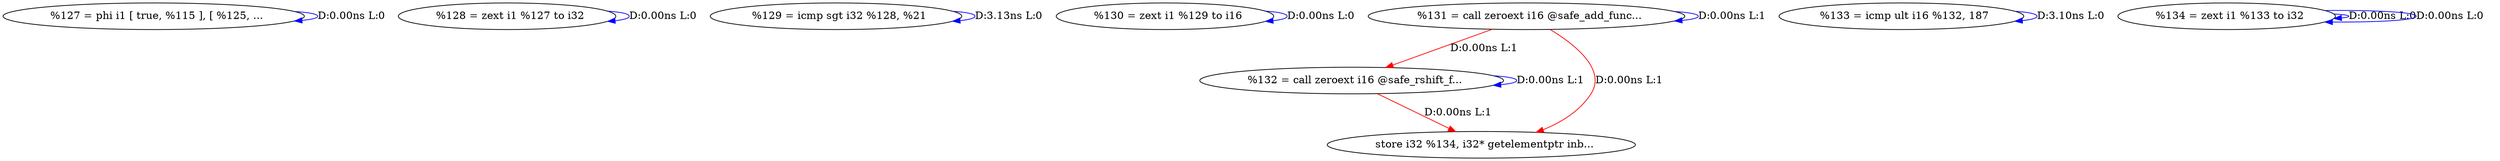 digraph {
Node0x409d040[label="  %127 = phi i1 [ true, %115 ], [ %125, ..."];
Node0x409d040 -> Node0x409d040[label="D:0.00ns L:0",color=blue];
Node0x409d120[label="  %128 = zext i1 %127 to i32"];
Node0x409d120 -> Node0x409d120[label="D:0.00ns L:0",color=blue];
Node0x409d200[label="  %129 = icmp sgt i32 %128, %21"];
Node0x409d200 -> Node0x409d200[label="D:3.13ns L:0",color=blue];
Node0x409d2e0[label="  %130 = zext i1 %129 to i16"];
Node0x409d2e0 -> Node0x409d2e0[label="D:0.00ns L:0",color=blue];
Node0x409d3c0[label="  %131 = call zeroext i16 @safe_add_func..."];
Node0x409d3c0 -> Node0x409d3c0[label="D:0.00ns L:1",color=blue];
Node0x409d4a0[label="  %132 = call zeroext i16 @safe_rshift_f..."];
Node0x409d3c0 -> Node0x409d4a0[label="D:0.00ns L:1",color=red];
Node0x409d740[label="  store i32 %134, i32* getelementptr inb..."];
Node0x409d3c0 -> Node0x409d740[label="D:0.00ns L:1",color=red];
Node0x409d4a0 -> Node0x409d4a0[label="D:0.00ns L:1",color=blue];
Node0x409d4a0 -> Node0x409d740[label="D:0.00ns L:1",color=red];
Node0x409d580[label="  %133 = icmp ult i16 %132, 187"];
Node0x409d580 -> Node0x409d580[label="D:3.10ns L:0",color=blue];
Node0x409d660[label="  %134 = zext i1 %133 to i32"];
Node0x409d660 -> Node0x409d660[label="D:0.00ns L:0",color=blue];
Node0x409d660 -> Node0x409d660[label="D:0.00ns L:0",color=blue];
}
